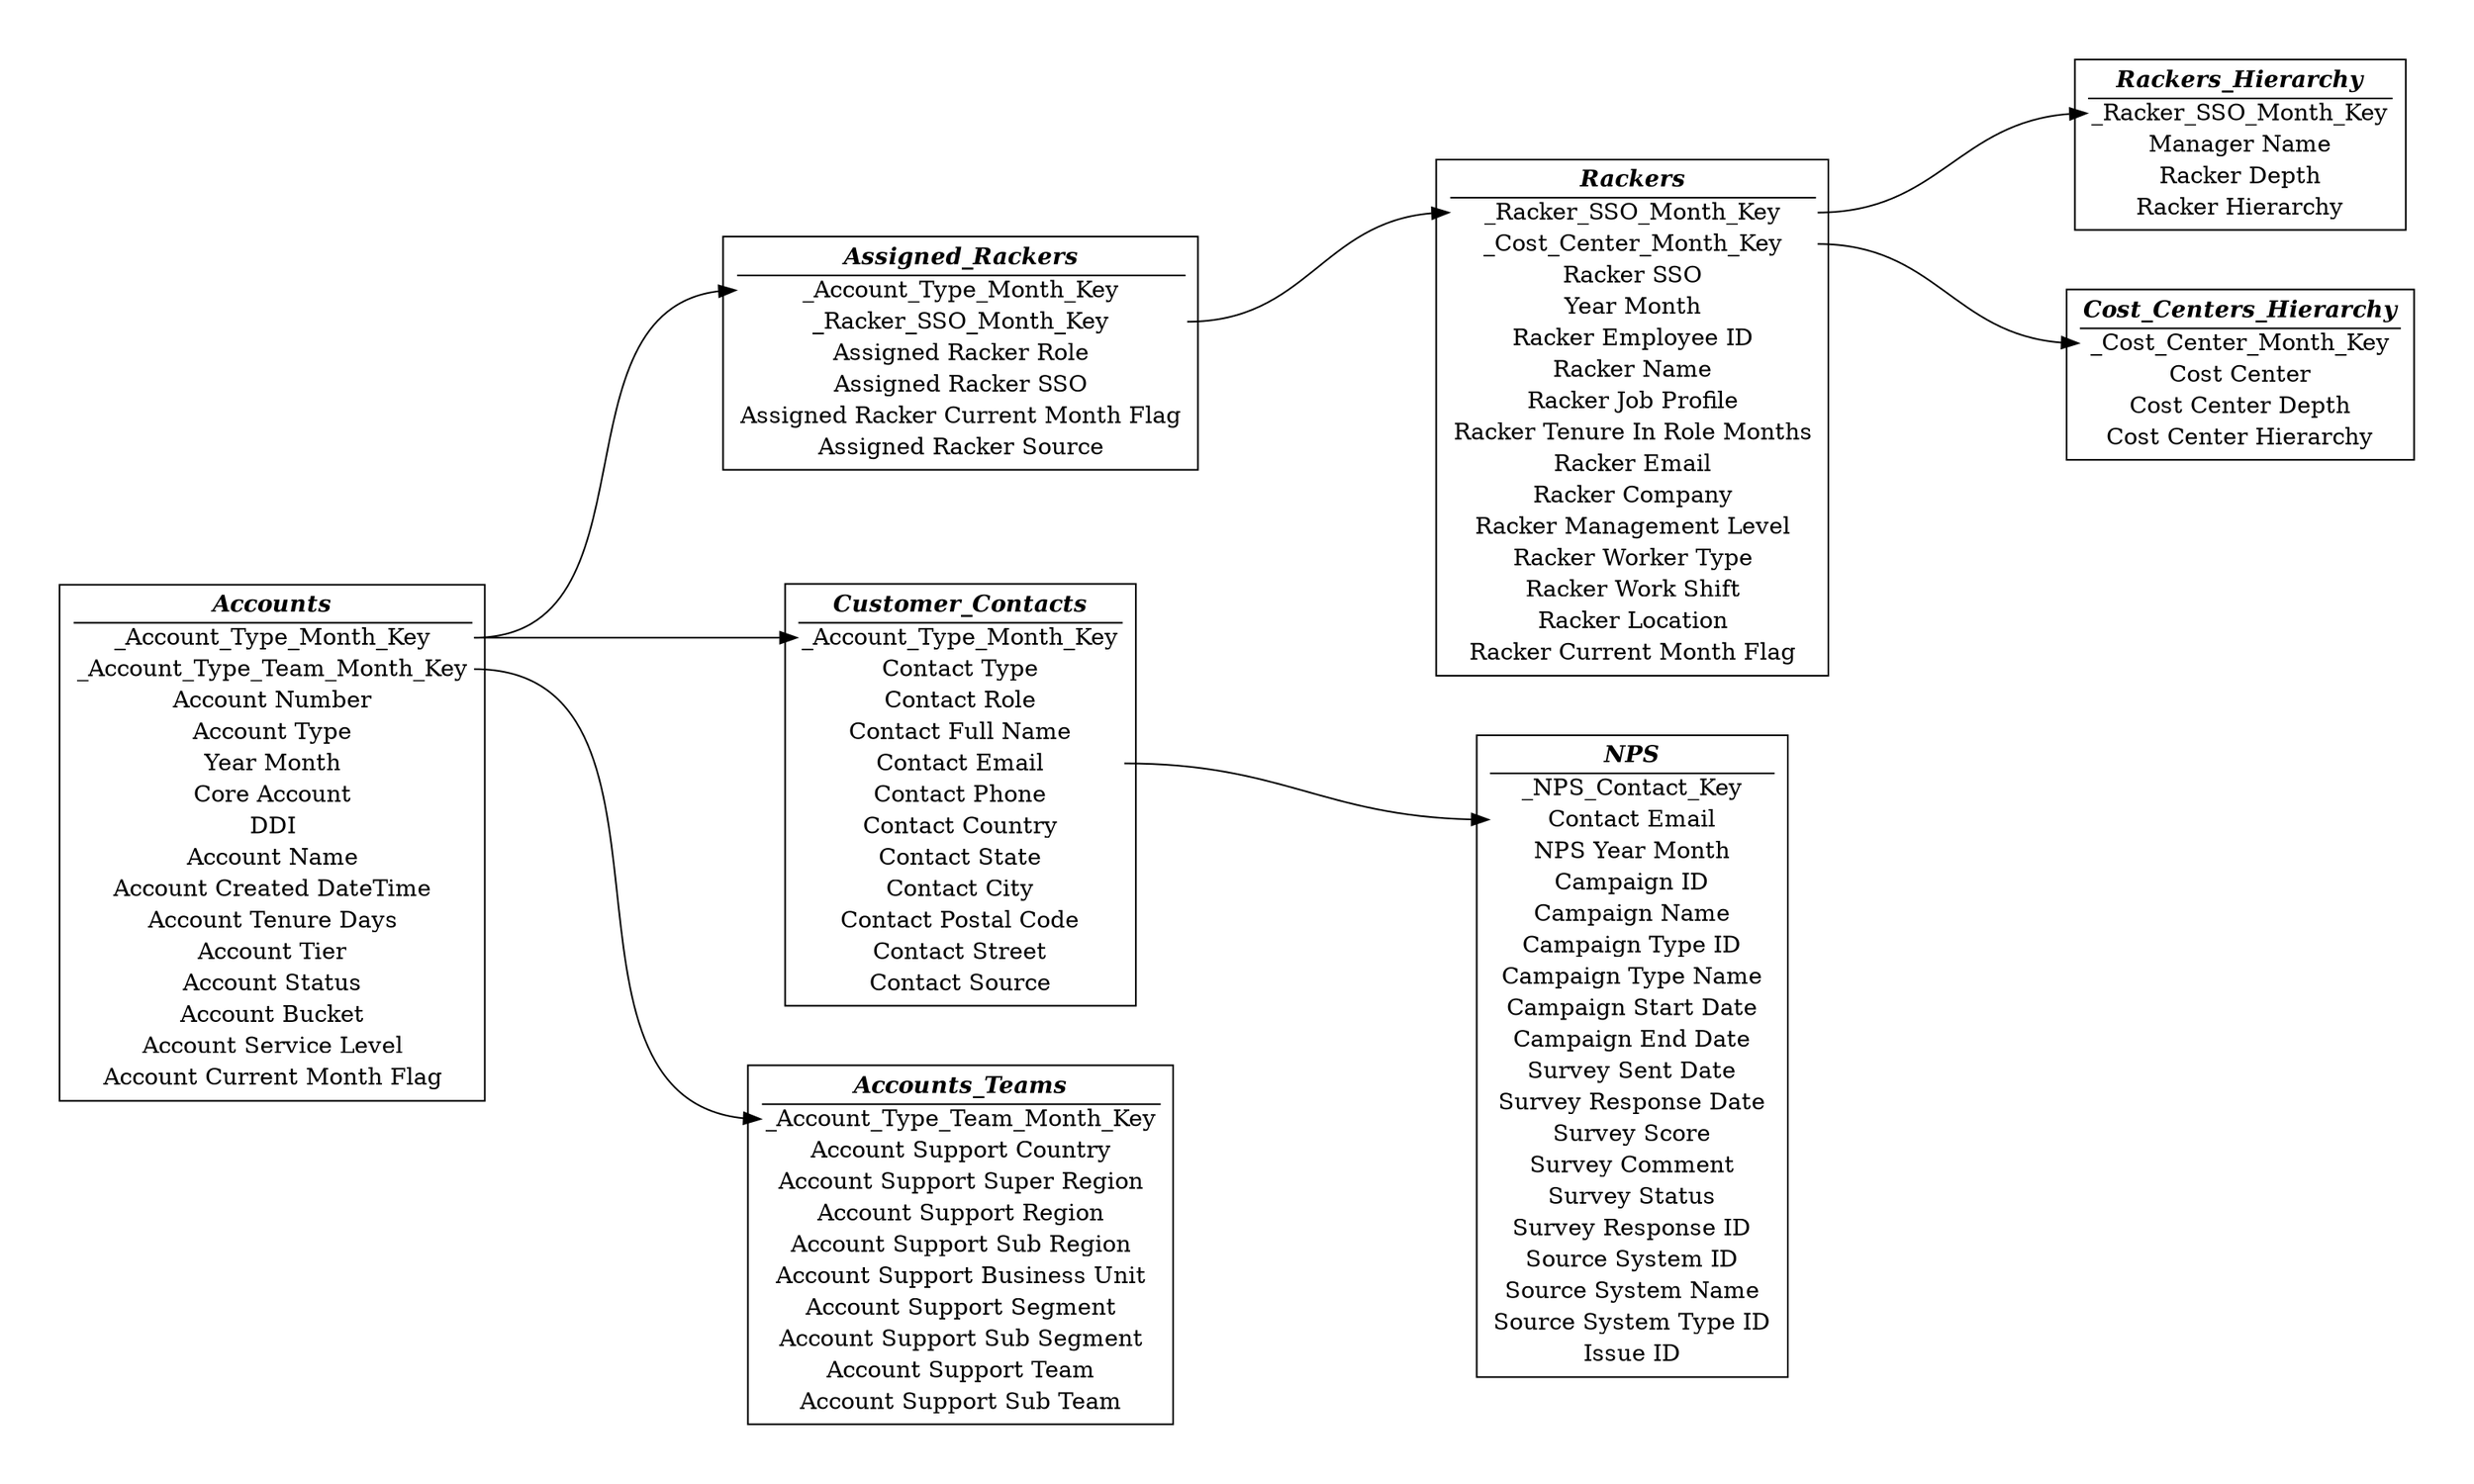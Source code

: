 digraph G {
graph [rankdir=LR, ranksep=2, pad="0.5", nodesep="0.5"];
node [shape=rectangle];
Accounts [label=<<table border="0" cellborder="0" cellspacing="0">
                            <tr><td><i><b>Accounts</b></i></td></tr><hr/>
                            <tr><td port="1">_Account_Type_Month_Key</td></tr>
                            <tr><td port="2">_Account_Type_Team_Month_Key</td></tr>
                            <tr><td port="3">Account Number</td></tr>
                            <tr><td port="4">Account Type</td></tr>
                            <tr><td port="5">Year Month</td></tr>
                            <tr><td port="6">Core Account</td></tr>
                            <tr><td port="7">DDI</td></tr>
                            <tr><td port="8">Account Name</td></tr>
                            <tr><td port="9">Account Created DateTime</td></tr>
                            <tr><td port="10">Account Tenure Days</td></tr>
                            <tr><td port="11">Account Tier</td></tr>
                            <tr><td port="12">Account Status</td></tr>
                            <tr><td port="13">Account Bucket</td></tr>
                            <tr><td port="14">Account Service Level</td></tr>
                            <tr><td port="15">Account Current Month Flag</td></tr>
                        </table>>];
Assigned_Rackers [label=<<table border="0" cellborder="0" cellspacing="0">
                            <tr><td><i><b>Assigned_Rackers</b></i></td></tr><hr/>
                            <tr><td port="1">_Account_Type_Month_Key</td></tr>
                            <tr><td port="2">_Racker_SSO_Month_Key</td></tr>
                            <tr><td port="3">Assigned Racker Role</td></tr>
                            <tr><td port="4">Assigned Racker SSO</td></tr>
                            <tr><td port="5">Assigned Racker Current Month Flag</td></tr>
                            <tr><td port="6">Assigned Racker Source</td></tr>
                        </table>>];
Customer_Contacts [label=<<table border="0" cellborder="0" cellspacing="0">
                            <tr><td><i><b>Customer_Contacts</b></i></td></tr><hr/>
                            <tr><td port="1">_Account_Type_Month_Key</td></tr>
                            <tr><td port="2">Contact Type</td></tr>
                            <tr><td port="3">Contact Role</td></tr>
                            <tr><td port="4">Contact Full Name</td></tr>
                            <tr><td port="5">Contact Email</td></tr>
                            <tr><td port="6">Contact Phone</td></tr>
                            <tr><td port="7">Contact Country</td></tr>
                            <tr><td port="8">Contact State</td></tr>
                            <tr><td port="9">Contact City</td></tr>
                            <tr><td port="10">Contact Postal Code</td></tr>
                            <tr><td port="11">Contact Street</td></tr>
                            <tr><td port="12">Contact Source</td></tr>
                        </table>>];
Accounts_Teams [label=<<table border="0" cellborder="0" cellspacing="0">
                            <tr><td><i><b>Accounts_Teams</b></i></td></tr><hr/>
                            <tr><td port="1">_Account_Type_Team_Month_Key</td></tr>
                            <tr><td port="2">Account Support Country</td></tr>
                            <tr><td port="3">Account Support Super Region</td></tr>
                            <tr><td port="4">Account Support Region</td></tr>
                            <tr><td port="5">Account Support Sub Region</td></tr>
                            <tr><td port="6">Account Support Business Unit</td></tr>
                            <tr><td port="7">Account Support Segment</td></tr>
                            <tr><td port="8">Account Support Sub Segment</td></tr>
                            <tr><td port="9">Account Support Team</td></tr>
                            <tr><td port="10">Account Support Sub Team</td></tr>
                        </table>>];
Cost_Centers_Hierarchy [label=<<table border="0" cellborder="0" cellspacing="0">
                            <tr><td><i><b>Cost_Centers_Hierarchy</b></i></td></tr><hr/>
                            <tr><td port="1">_Cost_Center_Month_Key</td></tr>
                            <tr><td port="2">Cost Center</td></tr>
                            <tr><td port="3">Cost Center Depth</td></tr>
                            <tr><td port="4">Cost Center Hierarchy</td></tr>
                        </table>>];
NPS [label=<<table border="0" cellborder="0" cellspacing="0">
                            <tr><td><i><b>NPS</b></i></td></tr><hr/>
                            <tr><td port="1">_NPS_Contact_Key</td></tr>
                            <tr><td port="2">Contact Email</td></tr>
                            <tr><td port="3">NPS Year Month</td></tr>
                            <tr><td port="4">Campaign ID</td></tr>
                            <tr><td port="5">Campaign Name</td></tr>
                            <tr><td port="6">Campaign Type ID</td></tr>
                            <tr><td port="7">Campaign Type Name</td></tr>
                            <tr><td port="8">Campaign Start Date</td></tr>
                            <tr><td port="9">Campaign End Date</td></tr>
                            <tr><td port="10">Survey Sent Date</td></tr>
                            <tr><td port="11">Survey Response Date</td></tr>
                            <tr><td port="12">Survey Score</td></tr>
                            <tr><td port="13">Survey Comment</td></tr>
                            <tr><td port="14">Survey Status</td></tr>
                            <tr><td port="15">Survey Response ID</td></tr>
                            <tr><td port="16">Source System ID</td></tr>
                            <tr><td port="17">Source System Name</td></tr>
                            <tr><td port="18">Source System Type ID</td></tr>
                            <tr><td port="19">Issue ID</td></tr>
                        </table>>];
Rackers [label=<<table border="0" cellborder="0" cellspacing="0">
                            <tr><td><i><b>Rackers</b></i></td></tr><hr/>
                            <tr><td port="1">_Racker_SSO_Month_Key</td></tr>
                            <tr><td port="2">_Cost_Center_Month_Key</td></tr>
                            <tr><td port="3">Racker SSO</td></tr>
                            <tr><td port="4">Year Month</td></tr>
                            <tr><td port="5">Racker Employee ID</td></tr>
                            <tr><td port="6">Racker Name</td></tr>
                            <tr><td port="7">Racker Job Profile</td></tr>
                            <tr><td port="8">Racker Tenure In Role Months</td></tr>
                            <tr><td port="9">Racker Email</td></tr>
                            <tr><td port="10">Racker Company</td></tr>
                            <tr><td port="11">Racker Management Level</td></tr>
                            <tr><td port="12">Racker Worker Type</td></tr>
                            <tr><td port="13">Racker Work Shift</td></tr>
                            <tr><td port="14">Racker Location</td></tr>
                            <tr><td port="15">Racker Current Month Flag</td></tr>
                        </table>>];
Rackers_Hierarchy [label=<<table border="0" cellborder="0" cellspacing="0">
                            <tr><td><i><b>Rackers_Hierarchy</b></i></td></tr><hr/>
                            <tr><td port="1">_Racker_SSO_Month_Key</td></tr>
                            <tr><td port="2">Manager Name</td></tr>
                            <tr><td port="3">Racker Depth</td></tr>
                            <tr><td port="4">Racker Hierarchy</td></tr>
                        </table>>];

# week-2
Accounts:1 -> Customer_Contacts:1;
Accounts:2 -> Accounts_Teams:1;
Accounts:1 -> Assigned_Rackers:1;
Assigned_Rackers:2 -> Rackers:1;
Rackers:1 -> Rackers_Hierarchy:1;
Rackers:2 -> Cost_Centers_Hierarchy:1;
Customer_Contacts:5 -> NPS:2;
}
